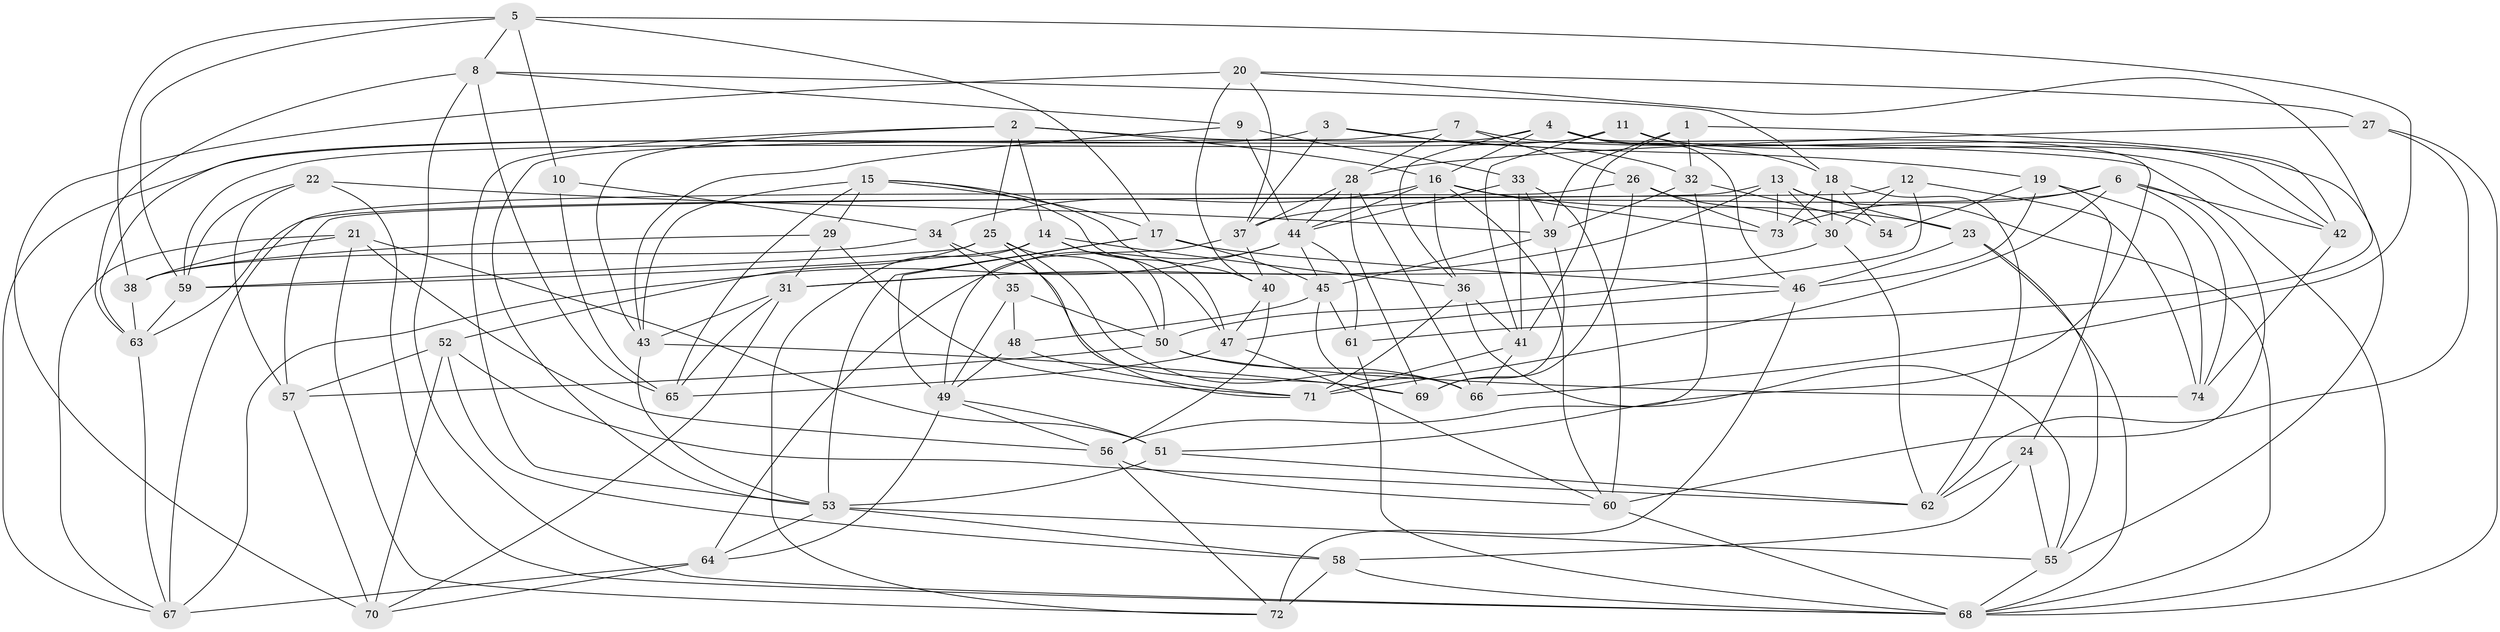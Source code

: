 // original degree distribution, {4: 1.0}
// Generated by graph-tools (version 1.1) at 2025/03/03/09/25 03:03:05]
// undirected, 74 vertices, 201 edges
graph export_dot {
graph [start="1"]
  node [color=gray90,style=filled];
  1;
  2;
  3;
  4;
  5;
  6;
  7;
  8;
  9;
  10;
  11;
  12;
  13;
  14;
  15;
  16;
  17;
  18;
  19;
  20;
  21;
  22;
  23;
  24;
  25;
  26;
  27;
  28;
  29;
  30;
  31;
  32;
  33;
  34;
  35;
  36;
  37;
  38;
  39;
  40;
  41;
  42;
  43;
  44;
  45;
  46;
  47;
  48;
  49;
  50;
  51;
  52;
  53;
  54;
  55;
  56;
  57;
  58;
  59;
  60;
  61;
  62;
  63;
  64;
  65;
  66;
  67;
  68;
  69;
  70;
  71;
  72;
  73;
  74;
  1 -- 32 [weight=1.0];
  1 -- 39 [weight=1.0];
  1 -- 41 [weight=1.0];
  1 -- 42 [weight=1.0];
  2 -- 14 [weight=1.0];
  2 -- 16 [weight=1.0];
  2 -- 25 [weight=1.0];
  2 -- 43 [weight=1.0];
  2 -- 53 [weight=1.0];
  2 -- 68 [weight=1.0];
  3 -- 19 [weight=1.0];
  3 -- 32 [weight=1.0];
  3 -- 37 [weight=1.0];
  3 -- 63 [weight=1.0];
  4 -- 16 [weight=1.0];
  4 -- 36 [weight=1.0];
  4 -- 42 [weight=1.0];
  4 -- 46 [weight=1.0];
  4 -- 51 [weight=1.0];
  4 -- 67 [weight=1.0];
  5 -- 8 [weight=1.0];
  5 -- 10 [weight=1.0];
  5 -- 17 [weight=1.0];
  5 -- 38 [weight=1.0];
  5 -- 59 [weight=1.0];
  5 -- 66 [weight=1.0];
  6 -- 37 [weight=1.0];
  6 -- 42 [weight=1.0];
  6 -- 60 [weight=1.0];
  6 -- 71 [weight=1.0];
  6 -- 73 [weight=1.0];
  6 -- 74 [weight=1.0];
  7 -- 26 [weight=1.0];
  7 -- 28 [weight=1.0];
  7 -- 42 [weight=1.0];
  7 -- 53 [weight=1.0];
  8 -- 9 [weight=1.0];
  8 -- 18 [weight=1.0];
  8 -- 63 [weight=1.0];
  8 -- 65 [weight=1.0];
  8 -- 68 [weight=1.0];
  9 -- 33 [weight=1.0];
  9 -- 43 [weight=1.0];
  9 -- 44 [weight=1.0];
  10 -- 34 [weight=1.0];
  10 -- 65 [weight=2.0];
  11 -- 18 [weight=1.0];
  11 -- 41 [weight=1.0];
  11 -- 55 [weight=1.0];
  11 -- 59 [weight=1.0];
  12 -- 30 [weight=1.0];
  12 -- 50 [weight=1.0];
  12 -- 57 [weight=1.0];
  12 -- 74 [weight=1.0];
  13 -- 23 [weight=1.0];
  13 -- 30 [weight=1.0];
  13 -- 31 [weight=1.0];
  13 -- 63 [weight=1.0];
  13 -- 68 [weight=1.0];
  13 -- 73 [weight=1.0];
  14 -- 36 [weight=1.0];
  14 -- 47 [weight=1.0];
  14 -- 50 [weight=1.0];
  14 -- 59 [weight=1.0];
  14 -- 72 [weight=1.0];
  15 -- 17 [weight=1.0];
  15 -- 29 [weight=1.0];
  15 -- 40 [weight=1.0];
  15 -- 43 [weight=1.0];
  15 -- 47 [weight=1.0];
  15 -- 65 [weight=1.0];
  16 -- 23 [weight=1.0];
  16 -- 34 [weight=1.0];
  16 -- 36 [weight=1.0];
  16 -- 44 [weight=2.0];
  16 -- 60 [weight=1.0];
  16 -- 73 [weight=2.0];
  17 -- 45 [weight=1.0];
  17 -- 46 [weight=1.0];
  17 -- 49 [weight=1.0];
  17 -- 53 [weight=1.0];
  18 -- 30 [weight=1.0];
  18 -- 54 [weight=1.0];
  18 -- 62 [weight=1.0];
  18 -- 73 [weight=1.0];
  19 -- 24 [weight=1.0];
  19 -- 46 [weight=2.0];
  19 -- 54 [weight=1.0];
  19 -- 74 [weight=1.0];
  20 -- 27 [weight=1.0];
  20 -- 37 [weight=1.0];
  20 -- 40 [weight=2.0];
  20 -- 61 [weight=1.0];
  20 -- 70 [weight=1.0];
  21 -- 38 [weight=2.0];
  21 -- 51 [weight=1.0];
  21 -- 56 [weight=1.0];
  21 -- 67 [weight=1.0];
  21 -- 72 [weight=1.0];
  22 -- 39 [weight=1.0];
  22 -- 57 [weight=1.0];
  22 -- 59 [weight=1.0];
  22 -- 68 [weight=1.0];
  23 -- 46 [weight=2.0];
  23 -- 55 [weight=1.0];
  23 -- 68 [weight=1.0];
  24 -- 55 [weight=1.0];
  24 -- 58 [weight=1.0];
  24 -- 62 [weight=1.0];
  25 -- 50 [weight=1.0];
  25 -- 52 [weight=1.0];
  25 -- 59 [weight=1.0];
  25 -- 66 [weight=1.0];
  25 -- 71 [weight=1.0];
  26 -- 30 [weight=1.0];
  26 -- 67 [weight=1.0];
  26 -- 69 [weight=2.0];
  26 -- 73 [weight=1.0];
  27 -- 28 [weight=1.0];
  27 -- 62 [weight=1.0];
  27 -- 68 [weight=1.0];
  28 -- 37 [weight=1.0];
  28 -- 44 [weight=1.0];
  28 -- 66 [weight=1.0];
  28 -- 69 [weight=1.0];
  29 -- 31 [weight=1.0];
  29 -- 38 [weight=1.0];
  29 -- 71 [weight=1.0];
  30 -- 31 [weight=1.0];
  30 -- 62 [weight=1.0];
  31 -- 43 [weight=1.0];
  31 -- 65 [weight=1.0];
  31 -- 70 [weight=1.0];
  32 -- 39 [weight=1.0];
  32 -- 54 [weight=2.0];
  32 -- 56 [weight=1.0];
  33 -- 39 [weight=1.0];
  33 -- 41 [weight=1.0];
  33 -- 44 [weight=2.0];
  33 -- 60 [weight=1.0];
  34 -- 35 [weight=2.0];
  34 -- 38 [weight=1.0];
  34 -- 69 [weight=1.0];
  35 -- 48 [weight=1.0];
  35 -- 49 [weight=2.0];
  35 -- 50 [weight=1.0];
  36 -- 41 [weight=1.0];
  36 -- 55 [weight=1.0];
  36 -- 71 [weight=1.0];
  37 -- 40 [weight=1.0];
  37 -- 49 [weight=1.0];
  38 -- 63 [weight=1.0];
  39 -- 45 [weight=1.0];
  39 -- 69 [weight=1.0];
  40 -- 47 [weight=1.0];
  40 -- 56 [weight=1.0];
  41 -- 66 [weight=1.0];
  41 -- 71 [weight=1.0];
  42 -- 74 [weight=2.0];
  43 -- 53 [weight=1.0];
  43 -- 69 [weight=1.0];
  44 -- 45 [weight=1.0];
  44 -- 61 [weight=1.0];
  44 -- 64 [weight=1.0];
  44 -- 67 [weight=1.0];
  45 -- 48 [weight=1.0];
  45 -- 61 [weight=1.0];
  45 -- 66 [weight=1.0];
  46 -- 47 [weight=1.0];
  46 -- 72 [weight=1.0];
  47 -- 60 [weight=1.0];
  47 -- 65 [weight=1.0];
  48 -- 49 [weight=1.0];
  48 -- 71 [weight=1.0];
  49 -- 51 [weight=2.0];
  49 -- 56 [weight=1.0];
  49 -- 64 [weight=2.0];
  50 -- 57 [weight=2.0];
  50 -- 66 [weight=1.0];
  50 -- 74 [weight=1.0];
  51 -- 53 [weight=1.0];
  51 -- 62 [weight=1.0];
  52 -- 57 [weight=1.0];
  52 -- 58 [weight=1.0];
  52 -- 62 [weight=1.0];
  52 -- 70 [weight=2.0];
  53 -- 55 [weight=1.0];
  53 -- 58 [weight=1.0];
  53 -- 64 [weight=1.0];
  55 -- 68 [weight=1.0];
  56 -- 60 [weight=1.0];
  56 -- 72 [weight=1.0];
  57 -- 70 [weight=1.0];
  58 -- 68 [weight=1.0];
  58 -- 72 [weight=2.0];
  59 -- 63 [weight=1.0];
  60 -- 68 [weight=1.0];
  61 -- 68 [weight=1.0];
  63 -- 67 [weight=1.0];
  64 -- 67 [weight=1.0];
  64 -- 70 [weight=1.0];
}
